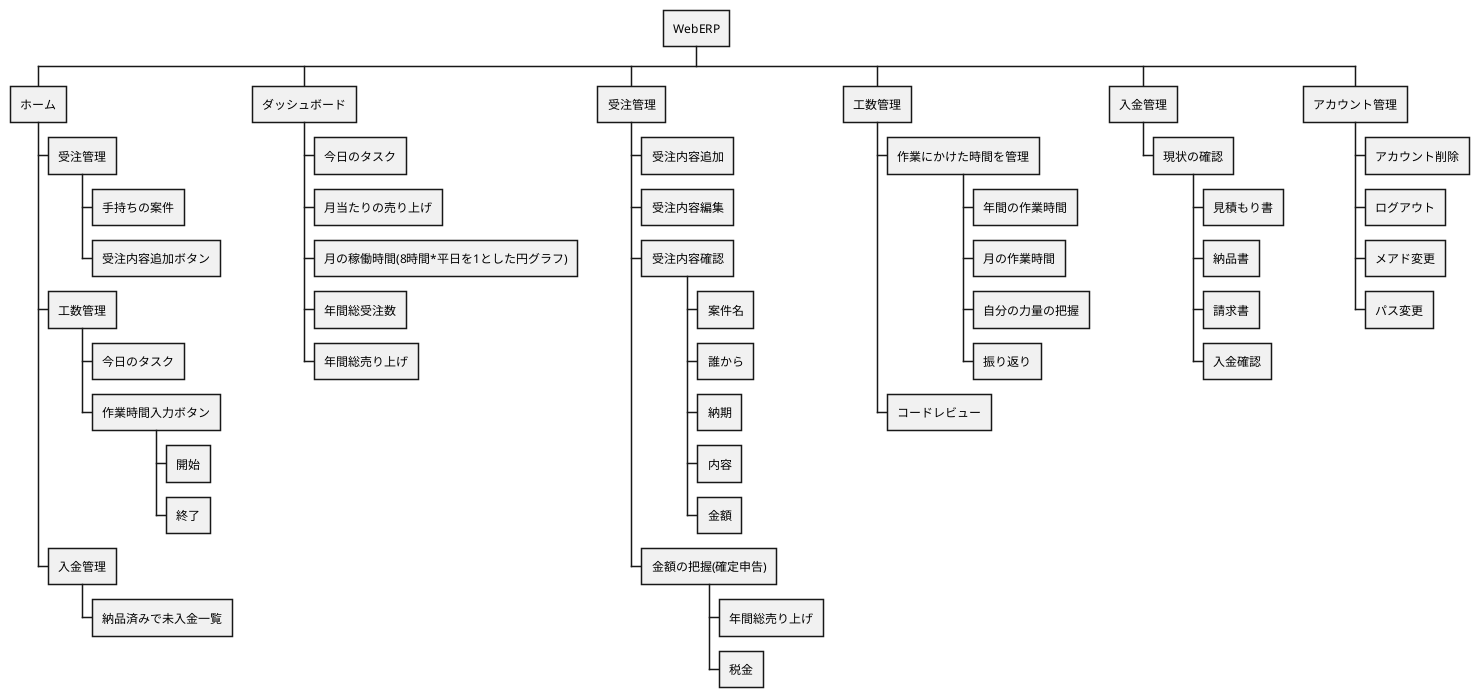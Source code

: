 @startwbs
'https://plantuml.com/wbs-diagram

* WebERP
** ホーム
*** 受注管理
**** 手持ちの案件
**** 受注内容追加ボタン
*** 工数管理
**** 今日のタスク
**** 作業時間入力ボタン
***** 開始
***** 終了
*** 入金管理
**** 納品済みで未入金一覧
** ダッシュボード
*** 今日のタスク
*** 月当たりの売り上げ
*** 月の稼働時間(8時間*平日を1とした円グラフ)
*** 年間総受注数
*** 年間総売り上げ
** 受注管理
*** 受注内容追加
*** 受注内容編集
*** 受注内容確認
**** 案件名
**** 誰から
**** 納期
**** 内容
**** 金額
*** 金額の把握(確定申告)
**** 年間総売り上げ
**** 税金
** 工数管理
*** 作業にかけた時間を管理
**** 年間の作業時間
**** 月の作業時間
**** 自分の力量の把握
**** 振り返り
*** コードレビュー
** 入金管理
*** 現状の確認
**** 見積もり書
**** 納品書
**** 請求書
**** 入金確認
** アカウント管理
*** アカウント削除
*** ログアウト
*** メアド変更
*** パス変更
@endwbs
